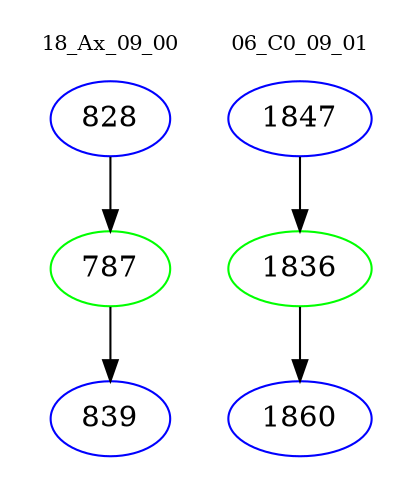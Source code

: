 digraph{
subgraph cluster_0 {
color = white
label = "18_Ax_09_00";
fontsize=10;
T0_828 [label="828", color="blue"]
T0_828 -> T0_787 [color="black"]
T0_787 [label="787", color="green"]
T0_787 -> T0_839 [color="black"]
T0_839 [label="839", color="blue"]
}
subgraph cluster_1 {
color = white
label = "06_C0_09_01";
fontsize=10;
T1_1847 [label="1847", color="blue"]
T1_1847 -> T1_1836 [color="black"]
T1_1836 [label="1836", color="green"]
T1_1836 -> T1_1860 [color="black"]
T1_1860 [label="1860", color="blue"]
}
}
